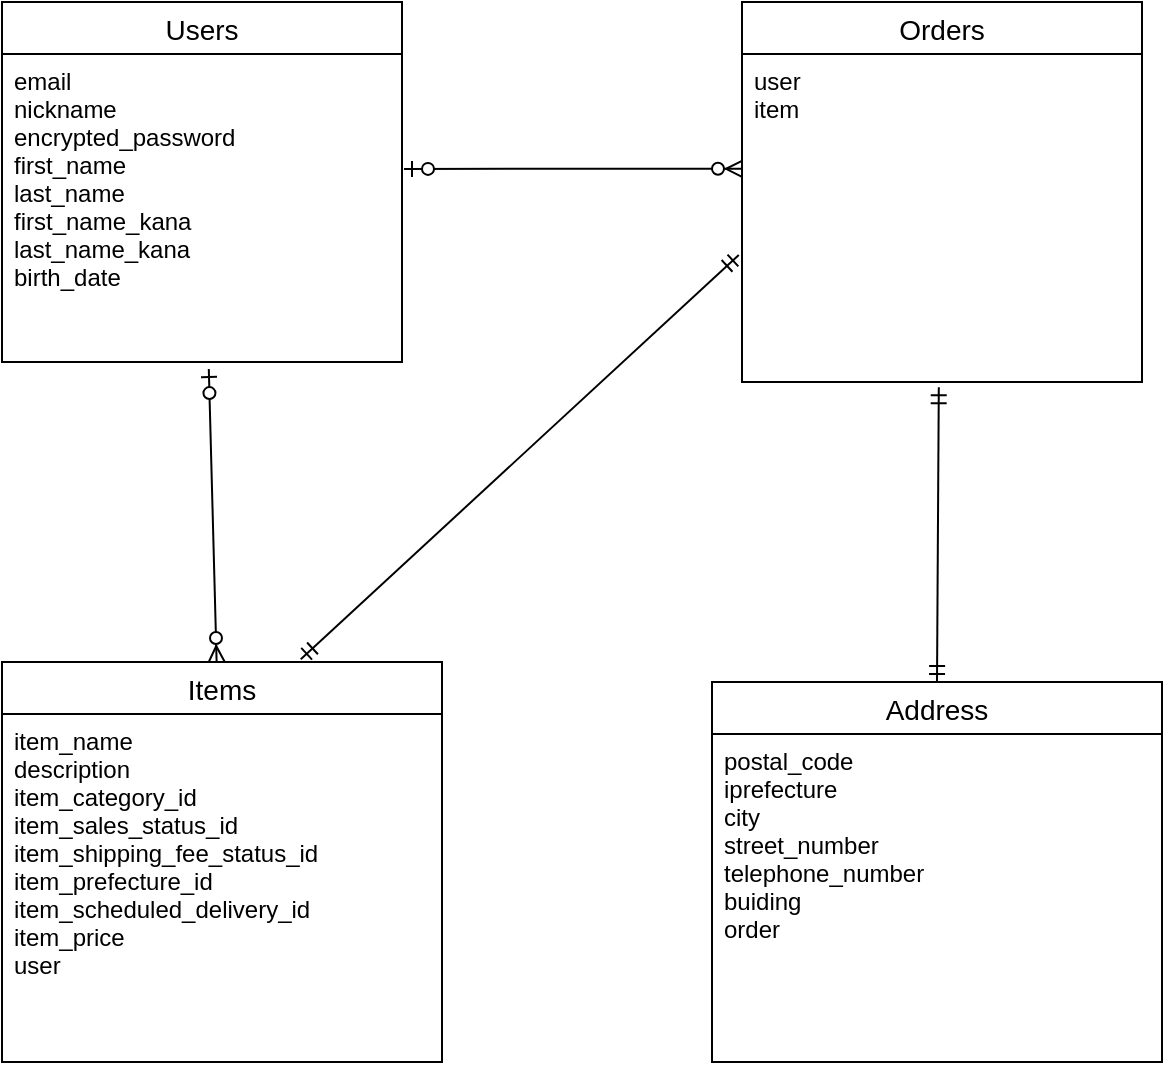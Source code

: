 <mxfile>
    <diagram id="B4E3CvC3NQbvbLKpnsgZ" name="ページ1">
        <mxGraphModel dx="700" dy="725" grid="1" gridSize="10" guides="1" tooltips="1" connect="1" arrows="1" fold="1" page="1" pageScale="1" pageWidth="850" pageHeight="1100" math="0" shadow="0">
            <root>
                <mxCell id="0"/>
                <mxCell id="1" parent="0"/>
                <mxCell id="69" value="" style="fontSize=12;html=1;endArrow=ERzeroToMany;startArrow=ERzeroToOne;exitX=0.517;exitY=1.023;exitDx=0;exitDy=0;shadow=0;exitPerimeter=0;" parent="1" source="16" target="36" edge="1">
                    <mxGeometry width="100" height="100" relative="1" as="geometry">
                        <mxPoint x="140" y="420" as="sourcePoint"/>
                        <mxPoint x="150" y="360" as="targetPoint"/>
                    </mxGeometry>
                </mxCell>
                <mxCell id="15" value="Users" style="swimlane;fontStyle=0;childLayout=stackLayout;horizontal=1;startSize=26;horizontalStack=0;resizeParent=1;resizeParentMax=0;resizeLast=0;collapsible=1;marginBottom=0;align=center;fontSize=14;" parent="1" vertex="1">
                    <mxGeometry x="90" y="120" width="200" height="180" as="geometry"/>
                </mxCell>
                <mxCell id="16" value="email&#10;nickname&#10;encrypted_password&#10;first_name&#10;last_name&#10;first_name_kana&#10;last_name_kana&#10;birth_date" style="text;strokeColor=none;fillColor=none;spacingLeft=4;spacingRight=4;overflow=hidden;rotatable=0;points=[[0,0.5],[1,0.5]];portConstraint=eastwest;fontSize=12;" parent="15" vertex="1">
                    <mxGeometry y="26" width="200" height="154" as="geometry"/>
                </mxCell>
                <mxCell id="32" value="Orders" style="swimlane;fontStyle=0;childLayout=stackLayout;horizontal=1;startSize=26;horizontalStack=0;resizeParent=1;resizeParentMax=0;resizeLast=0;collapsible=1;marginBottom=0;align=center;fontSize=14;" parent="1" vertex="1">
                    <mxGeometry x="460" y="120" width="200" height="190" as="geometry"/>
                </mxCell>
                <mxCell id="33" value="user&#10;item" style="text;strokeColor=none;fillColor=none;spacingLeft=4;spacingRight=4;overflow=hidden;rotatable=0;points=[[0,0.5],[1,0.5]];portConstraint=eastwest;fontSize=12;" parent="32" vertex="1">
                    <mxGeometry y="26" width="200" height="164" as="geometry"/>
                </mxCell>
                <mxCell id="36" value="Items" style="swimlane;fontStyle=0;childLayout=stackLayout;horizontal=1;startSize=26;horizontalStack=0;resizeParent=1;resizeParentMax=0;resizeLast=0;collapsible=1;marginBottom=0;align=center;fontSize=14;" parent="1" vertex="1">
                    <mxGeometry x="90" y="450" width="220" height="200" as="geometry"/>
                </mxCell>
                <mxCell id="37" value="item_name&#10;description&#10;item_category_id&#10;item_sales_status_id&#10;item_shipping_fee_status_id&#10;item_prefecture_id&#10;item_scheduled_delivery_id&#10;item_price&#10;user" style="text;strokeColor=none;fillColor=none;spacingLeft=4;spacingRight=4;overflow=hidden;rotatable=0;points=[[0,0.5],[1,0.5]];portConstraint=eastwest;fontSize=12;" parent="36" vertex="1">
                    <mxGeometry y="26" width="220" height="174" as="geometry"/>
                </mxCell>
                <mxCell id="40" value="Address" style="swimlane;fontStyle=0;childLayout=stackLayout;horizontal=1;startSize=26;horizontalStack=0;resizeParent=1;resizeParentMax=0;resizeLast=0;collapsible=1;marginBottom=0;align=center;fontSize=14;" parent="1" vertex="1">
                    <mxGeometry x="445" y="460" width="225" height="190" as="geometry"/>
                </mxCell>
                <mxCell id="41" value="postal_code&#10;iprefecture&#10;city&#10;street_number&#10;telephone_number&#10;buiding&#10;order" style="text;strokeColor=none;fillColor=none;spacingLeft=4;spacingRight=4;overflow=hidden;rotatable=0;points=[[0,0.5],[1,0.5]];portConstraint=eastwest;fontSize=12;" parent="40" vertex="1">
                    <mxGeometry y="26" width="225" height="164" as="geometry"/>
                </mxCell>
                <mxCell id="63" value="" style="fontSize=12;html=1;endArrow=ERzeroToMany;startArrow=ERzeroToOne;exitX=1.005;exitY=0.373;exitDx=0;exitDy=0;exitPerimeter=0;entryX=0;entryY=0.35;entryDx=0;entryDy=0;jumpSize=13;entryPerimeter=0;" parent="1" source="16" target="33" edge="1">
                    <mxGeometry width="100" height="100" relative="1" as="geometry">
                        <mxPoint x="348" y="159.998" as="sourcePoint"/>
                        <mxPoint x="460" y="191" as="targetPoint"/>
                    </mxGeometry>
                </mxCell>
                <mxCell id="73" value="" style="fontSize=12;html=1;endArrow=ERmandOne;startArrow=ERmandOne;shadow=0;exitX=0.679;exitY=-0.007;exitDx=0;exitDy=0;exitPerimeter=0;entryX=-0.008;entryY=0.613;entryDx=0;entryDy=0;entryPerimeter=0;" parent="1" source="36" target="33" edge="1">
                    <mxGeometry width="100" height="100" relative="1" as="geometry">
                        <mxPoint x="360" y="470" as="sourcePoint"/>
                        <mxPoint x="430" y="320" as="targetPoint"/>
                    </mxGeometry>
                </mxCell>
                <mxCell id="74" value="" style="fontSize=12;html=1;endArrow=ERmandOne;startArrow=ERmandOne;shadow=0;exitX=0.5;exitY=0;exitDx=0;exitDy=0;entryX=0.492;entryY=1.016;entryDx=0;entryDy=0;entryPerimeter=0;" parent="1" source="40" target="33" edge="1">
                    <mxGeometry width="100" height="100" relative="1" as="geometry">
                        <mxPoint x="249.38" y="458.6" as="sourcePoint"/>
                        <mxPoint x="468.4" y="256.532" as="targetPoint"/>
                    </mxGeometry>
                </mxCell>
            </root>
        </mxGraphModel>
    </diagram>
</mxfile>